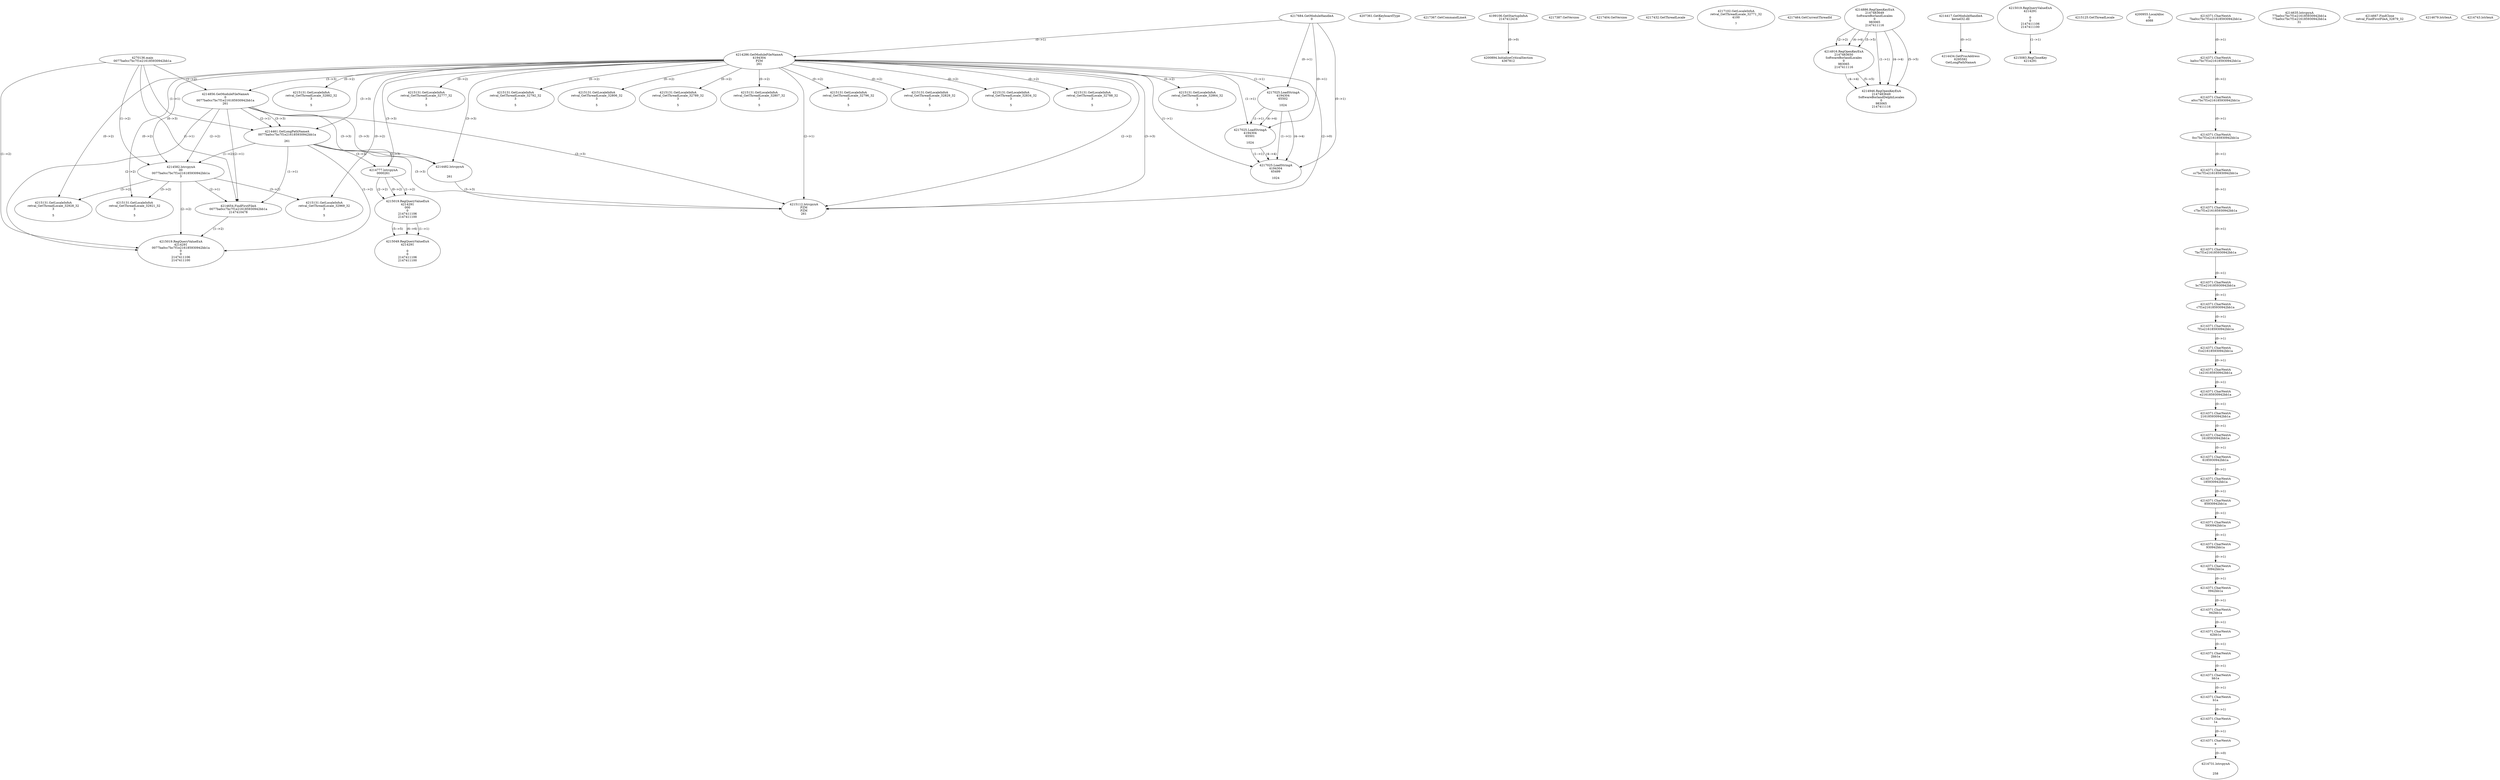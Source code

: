 // Global SCDG with merge call
digraph {
	0 [label="4270136.main
0077ba0cc7bc7f1e216185930942bb1a"]
	1 [label="4217684.GetModuleHandleA
0"]
	2 [label="4207361.GetKeyboardType
0"]
	3 [label="4217367.GetCommandLineA
"]
	4 [label="4199106.GetStartupInfoA
2147412416"]
	5 [label="4217387.GetVersion
"]
	6 [label="4217404.GetVersion
"]
	7 [label="4217432.GetThreadLocale
"]
	8 [label="4217102.GetLocaleInfoA
retval_GetThreadLocale_32771_32
4100

7"]
	9 [label="4217464.GetCurrentThreadId
"]
	10 [label="4214286.GetModuleFileNameA
4194304
PZM
261"]
	1 -> 10 [label="(0-->1)"]
	11 [label="4214856.GetModuleFileNameA
0
0077ba0cc7bc7f1e216185930942bb1a
261"]
	0 -> 11 [label="(1-->2)"]
	10 -> 11 [label="(3-->3)"]
	12 [label="4214886.RegOpenKeyExA
2147483649
Software\Borland\Locales
0
983065
2147411116"]
	13 [label="4214417.GetModuleHandleA
kernel32.dll"]
	14 [label="4214434.GetProcAddress
6295592
GetLongPathNameA"]
	13 -> 14 [label="(0-->1)"]
	15 [label="4214461.GetLongPathNameA
0077ba0cc7bc7f1e216185930942bb1a

261"]
	0 -> 15 [label="(1-->1)"]
	11 -> 15 [label="(2-->1)"]
	10 -> 15 [label="(3-->3)"]
	11 -> 15 [label="(3-->3)"]
	16 [label="4214482.lstrcpynA


261"]
	10 -> 16 [label="(3-->3)"]
	11 -> 16 [label="(3-->3)"]
	15 -> 16 [label="(3-->3)"]
	17 [label="4215019.RegQueryValueExA
4214291

0
0
2147411106
2147411100"]
	18 [label="4215083.RegCloseKey
4214291"]
	17 -> 18 [label="(1-->1)"]
	19 [label="4215112.lstrcpynA
PZM
PZM
261"]
	10 -> 19 [label="(2-->1)"]
	10 -> 19 [label="(2-->2)"]
	10 -> 19 [label="(3-->3)"]
	11 -> 19 [label="(3-->3)"]
	15 -> 19 [label="(3-->3)"]
	16 -> 19 [label="(3-->3)"]
	10 -> 19 [label="(2-->0)"]
	20 [label="4215125.GetThreadLocale
"]
	21 [label="4215131.GetLocaleInfoA
retval_GetThreadLocale_32864_32
3

5"]
	10 -> 21 [label="(0-->2)"]
	22 [label="4217025.LoadStringA
4194304
65502

1024"]
	1 -> 22 [label="(0-->1)"]
	10 -> 22 [label="(1-->1)"]
	23 [label="4217025.LoadStringA
4194304
65501

1024"]
	1 -> 23 [label="(0-->1)"]
	10 -> 23 [label="(1-->1)"]
	22 -> 23 [label="(1-->1)"]
	22 -> 23 [label="(4-->4)"]
	24 [label="4214916.RegOpenKeyExA
2147483650
Software\Borland\Locales
0
983065
2147411116"]
	12 -> 24 [label="(2-->2)"]
	12 -> 24 [label="(4-->4)"]
	12 -> 24 [label="(5-->5)"]
	25 [label="4215131.GetLocaleInfoA
retval_GetThreadLocale_32882_32
3

5"]
	10 -> 25 [label="(0-->2)"]
	26 [label="4200894.InitializeCriticalSection
4367812"]
	4 -> 26 [label="(0-->0)"]
	27 [label="4200955.LocalAlloc
0
4088"]
	28 [label="4214582.lstrcpynA
00
0077ba0cc7bc7f1e216185930942bb1a
3"]
	0 -> 28 [label="(1-->2)"]
	11 -> 28 [label="(2-->2)"]
	15 -> 28 [label="(1-->2)"]
	10 -> 28 [label="(0-->3)"]
	29 [label="4214371.CharNextA
7ba0cc7bc7f1e216185930942bb1a"]
	30 [label="4214371.CharNextA
ba0cc7bc7f1e216185930942bb1a"]
	29 -> 30 [label="(0-->1)"]
	31 [label="4214371.CharNextA
a0cc7bc7f1e216185930942bb1a"]
	30 -> 31 [label="(0-->1)"]
	32 [label="4214371.CharNextA
0cc7bc7f1e216185930942bb1a"]
	31 -> 32 [label="(0-->1)"]
	33 [label="4214371.CharNextA
cc7bc7f1e216185930942bb1a"]
	32 -> 33 [label="(0-->1)"]
	34 [label="4214371.CharNextA
c7bc7f1e216185930942bb1a"]
	33 -> 34 [label="(0-->1)"]
	35 [label="4214371.CharNextA
7bc7f1e216185930942bb1a"]
	34 -> 35 [label="(0-->1)"]
	36 [label="4214371.CharNextA
bc7f1e216185930942bb1a"]
	35 -> 36 [label="(0-->1)"]
	37 [label="4214371.CharNextA
c7f1e216185930942bb1a"]
	36 -> 37 [label="(0-->1)"]
	38 [label="4214371.CharNextA
7f1e216185930942bb1a"]
	37 -> 38 [label="(0-->1)"]
	39 [label="4214371.CharNextA
f1e216185930942bb1a"]
	38 -> 39 [label="(0-->1)"]
	40 [label="4214371.CharNextA
1e216185930942bb1a"]
	39 -> 40 [label="(0-->1)"]
	41 [label="4214371.CharNextA
e216185930942bb1a"]
	40 -> 41 [label="(0-->1)"]
	42 [label="4214371.CharNextA
216185930942bb1a"]
	41 -> 42 [label="(0-->1)"]
	43 [label="4214371.CharNextA
16185930942bb1a"]
	42 -> 43 [label="(0-->1)"]
	44 [label="4214371.CharNextA
6185930942bb1a"]
	43 -> 44 [label="(0-->1)"]
	45 [label="4214371.CharNextA
185930942bb1a"]
	44 -> 45 [label="(0-->1)"]
	46 [label="4214371.CharNextA
85930942bb1a"]
	45 -> 46 [label="(0-->1)"]
	47 [label="4214371.CharNextA
5930942bb1a"]
	46 -> 47 [label="(0-->1)"]
	48 [label="4214371.CharNextA
930942bb1a"]
	47 -> 48 [label="(0-->1)"]
	49 [label="4214371.CharNextA
30942bb1a"]
	48 -> 49 [label="(0-->1)"]
	50 [label="4214371.CharNextA
0942bb1a"]
	49 -> 50 [label="(0-->1)"]
	51 [label="4214371.CharNextA
942bb1a"]
	50 -> 51 [label="(0-->1)"]
	52 [label="4214371.CharNextA
42bb1a"]
	51 -> 52 [label="(0-->1)"]
	53 [label="4214371.CharNextA
2bb1a"]
	52 -> 53 [label="(0-->1)"]
	54 [label="4214371.CharNextA
bb1a"]
	53 -> 54 [label="(0-->1)"]
	55 [label="4214371.CharNextA
b1a"]
	54 -> 55 [label="(0-->1)"]
	56 [label="4214371.CharNextA
1a"]
	55 -> 56 [label="(0-->1)"]
	57 [label="4214371.CharNextA
a"]
	56 -> 57 [label="(0-->1)"]
	58 [label="4214635.lstrcpynA
77ba0cc7bc7f1e216185930942bb1a
77ba0cc7bc7f1e216185930942bb1a
31"]
	59 [label="4214654.FindFirstFileA
0077ba0cc7bc7f1e216185930942bb1a
2147410478"]
	0 -> 59 [label="(1-->1)"]
	11 -> 59 [label="(2-->1)"]
	15 -> 59 [label="(1-->1)"]
	28 -> 59 [label="(2-->1)"]
	60 [label="4214667.FindClose
retval_FindFirstFileA_32879_32"]
	61 [label="4214679.lstrlenA
"]
	62 [label="4214731.lstrcpynA


258"]
	57 -> 62 [label="(0-->0)"]
	63 [label="4214743.lstrlenA
"]
	64 [label="4214777.lstrcpynA
00\
00\
261"]
	10 -> 64 [label="(3-->3)"]
	11 -> 64 [label="(3-->3)"]
	15 -> 64 [label="(3-->3)"]
	65 [label="4215019.RegQueryValueExA
4214291
00\
0
0
2147411106
2147411100"]
	64 -> 65 [label="(1-->2)"]
	64 -> 65 [label="(2-->2)"]
	64 -> 65 [label="(0-->2)"]
	66 [label="4215131.GetLocaleInfoA
retval_GetThreadLocale_32921_32
3

5"]
	10 -> 66 [label="(0-->2)"]
	28 -> 66 [label="(3-->2)"]
	67 [label="4215049.RegQueryValueExA
4214291

0
0
2147411106
2147411100"]
	65 -> 67 [label="(1-->1)"]
	65 -> 67 [label="(5-->5)"]
	65 -> 67 [label="(6-->6)"]
	68 [label="4215131.GetLocaleInfoA
retval_GetThreadLocale_32928_32
3

5"]
	10 -> 68 [label="(0-->2)"]
	28 -> 68 [label="(3-->2)"]
	69 [label="4215019.RegQueryValueExA
4214291
0077ba0cc7bc7f1e216185930942bb1a
0
0
2147411106
2147411100"]
	0 -> 69 [label="(1-->2)"]
	11 -> 69 [label="(2-->2)"]
	15 -> 69 [label="(1-->2)"]
	28 -> 69 [label="(2-->2)"]
	59 -> 69 [label="(1-->2)"]
	70 [label="4215131.GetLocaleInfoA
retval_GetThreadLocale_32969_32
3

5"]
	10 -> 70 [label="(0-->2)"]
	28 -> 70 [label="(3-->2)"]
	71 [label="4214946.RegOpenKeyExA
2147483649
Software\Borland\Delphi\Locales
0
983065
2147411116"]
	12 -> 71 [label="(1-->1)"]
	12 -> 71 [label="(4-->4)"]
	24 -> 71 [label="(4-->4)"]
	12 -> 71 [label="(5-->5)"]
	24 -> 71 [label="(5-->5)"]
	72 [label="4215131.GetLocaleInfoA
retval_GetThreadLocale_32777_32
3

5"]
	10 -> 72 [label="(0-->2)"]
	73 [label="4217025.LoadStringA
4194304
65499

1024"]
	1 -> 73 [label="(0-->1)"]
	10 -> 73 [label="(1-->1)"]
	22 -> 73 [label="(1-->1)"]
	23 -> 73 [label="(1-->1)"]
	22 -> 73 [label="(4-->4)"]
	23 -> 73 [label="(4-->4)"]
	74 [label="4215131.GetLocaleInfoA
retval_GetThreadLocale_32792_32
3

5"]
	10 -> 74 [label="(0-->2)"]
	75 [label="4215131.GetLocaleInfoA
retval_GetThreadLocale_32806_32
3

5"]
	10 -> 75 [label="(0-->2)"]
	76 [label="4215131.GetLocaleInfoA
retval_GetThreadLocale_32789_32
3

5"]
	10 -> 76 [label="(0-->2)"]
	77 [label="4215131.GetLocaleInfoA
retval_GetThreadLocale_32807_32
3

5"]
	10 -> 77 [label="(0-->2)"]
	78 [label="4215131.GetLocaleInfoA
retval_GetThreadLocale_32796_32
3

5"]
	10 -> 78 [label="(0-->2)"]
	79 [label="4215131.GetLocaleInfoA
retval_GetThreadLocale_32829_32
3

5"]
	10 -> 79 [label="(0-->2)"]
	80 [label="4215131.GetLocaleInfoA
retval_GetThreadLocale_32834_32
3

5"]
	10 -> 80 [label="(0-->2)"]
	81 [label="4215131.GetLocaleInfoA
retval_GetThreadLocale_32788_32
3

5"]
	10 -> 81 [label="(0-->2)"]
}
